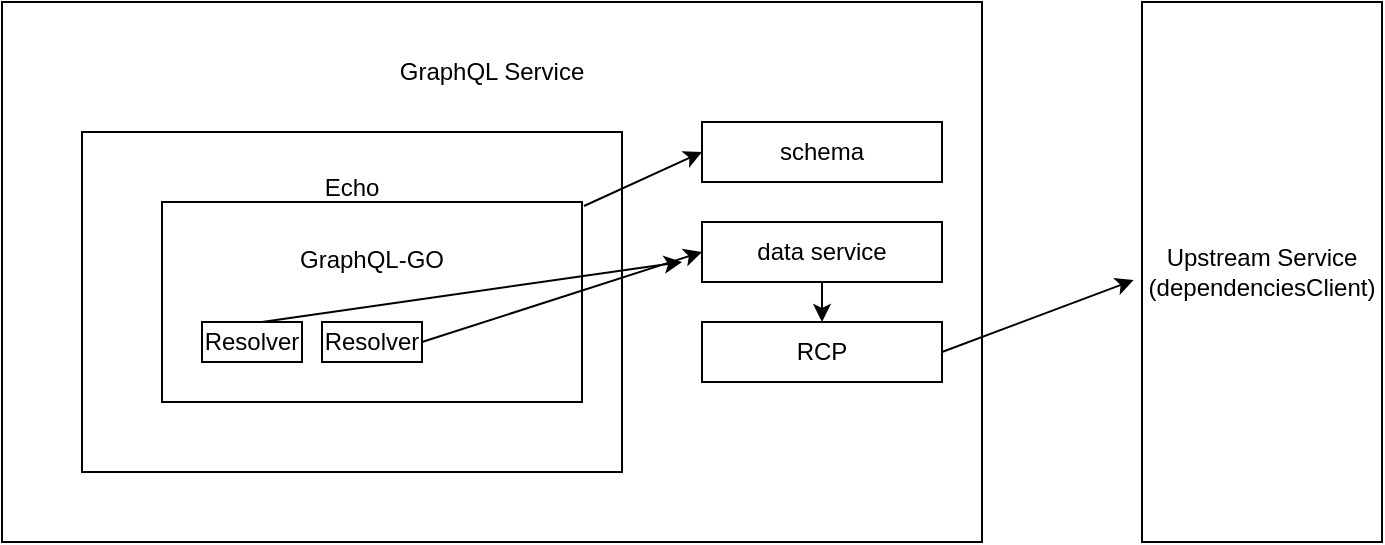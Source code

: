 <mxfile version="22.1.17" type="github">
  <diagram name="Page-1" id="MyoGT9juriXUA3KtjhhK">
    <mxGraphModel dx="989" dy="514" grid="1" gridSize="10" guides="1" tooltips="1" connect="1" arrows="1" fold="1" page="1" pageScale="1" pageWidth="850" pageHeight="1100" math="0" shadow="0">
      <root>
        <mxCell id="0" />
        <mxCell id="1" parent="0" />
        <mxCell id="sg4yOOIQXoIz0adCXrE0-5" value="GraphQL Service&lt;br&gt;&lt;br&gt;&lt;br&gt;&lt;br&gt;&lt;br&gt;&lt;br&gt;&lt;br&gt;&lt;br&gt;&lt;br&gt;&lt;br&gt;&lt;br&gt;&lt;br&gt;&lt;br&gt;&lt;br&gt;&lt;br&gt;" style="rounded=0;whiteSpace=wrap;html=1;" vertex="1" parent="1">
          <mxGeometry x="90" y="180" width="490" height="270" as="geometry" />
        </mxCell>
        <mxCell id="sg4yOOIQXoIz0adCXrE0-1" value="Echo&lt;br&gt;&lt;br&gt;&lt;br&gt;&lt;br&gt;&lt;br&gt;&lt;br&gt;&lt;br&gt;&lt;br&gt;&lt;br&gt;" style="rounded=0;whiteSpace=wrap;html=1;" vertex="1" parent="1">
          <mxGeometry x="130" y="245" width="270" height="170" as="geometry" />
        </mxCell>
        <mxCell id="sg4yOOIQXoIz0adCXrE0-2" value="GraphQL-GO&lt;br&gt;&lt;br&gt;&lt;br&gt;&lt;br&gt;" style="rounded=0;whiteSpace=wrap;html=1;" vertex="1" parent="1">
          <mxGeometry x="170" y="280" width="210" height="100" as="geometry" />
        </mxCell>
        <mxCell id="sg4yOOIQXoIz0adCXrE0-3" value="Resolver" style="rounded=0;whiteSpace=wrap;html=1;" vertex="1" parent="1">
          <mxGeometry x="190" y="340" width="50" height="20" as="geometry" />
        </mxCell>
        <mxCell id="sg4yOOIQXoIz0adCXrE0-4" value="Resolver" style="rounded=0;whiteSpace=wrap;html=1;" vertex="1" parent="1">
          <mxGeometry x="250" y="340" width="50" height="20" as="geometry" />
        </mxCell>
        <mxCell id="sg4yOOIQXoIz0adCXrE0-6" value="schema" style="rounded=0;whiteSpace=wrap;html=1;" vertex="1" parent="1">
          <mxGeometry x="440" y="240" width="120" height="30" as="geometry" />
        </mxCell>
        <mxCell id="sg4yOOIQXoIz0adCXrE0-7" value="data service" style="rounded=0;whiteSpace=wrap;html=1;" vertex="1" parent="1">
          <mxGeometry x="440" y="290" width="120" height="30" as="geometry" />
        </mxCell>
        <mxCell id="sg4yOOIQXoIz0adCXrE0-8" value="RCP" style="rounded=0;whiteSpace=wrap;html=1;" vertex="1" parent="1">
          <mxGeometry x="440" y="340" width="120" height="30" as="geometry" />
        </mxCell>
        <mxCell id="sg4yOOIQXoIz0adCXrE0-9" value="" style="endArrow=classic;html=1;rounded=0;entryX=0;entryY=0.5;entryDx=0;entryDy=0;" edge="1" parent="1" target="sg4yOOIQXoIz0adCXrE0-7">
          <mxGeometry width="50" height="50" relative="1" as="geometry">
            <mxPoint x="300" y="350" as="sourcePoint" />
            <mxPoint x="350" y="300" as="targetPoint" />
          </mxGeometry>
        </mxCell>
        <mxCell id="sg4yOOIQXoIz0adCXrE0-10" value="" style="endArrow=classic;html=1;rounded=0;" edge="1" parent="1">
          <mxGeometry width="50" height="50" relative="1" as="geometry">
            <mxPoint x="220" y="340" as="sourcePoint" />
            <mxPoint x="430" y="310" as="targetPoint" />
          </mxGeometry>
        </mxCell>
        <mxCell id="sg4yOOIQXoIz0adCXrE0-11" value="" style="endArrow=classic;html=1;rounded=0;" edge="1" parent="1" target="sg4yOOIQXoIz0adCXrE0-8">
          <mxGeometry width="50" height="50" relative="1" as="geometry">
            <mxPoint x="500" y="320" as="sourcePoint" />
            <mxPoint x="550" y="270" as="targetPoint" />
          </mxGeometry>
        </mxCell>
        <mxCell id="sg4yOOIQXoIz0adCXrE0-15" value="" style="endArrow=classic;html=1;rounded=0;entryX=0;entryY=0.5;entryDx=0;entryDy=0;" edge="1" parent="1" target="sg4yOOIQXoIz0adCXrE0-6">
          <mxGeometry width="50" height="50" relative="1" as="geometry">
            <mxPoint x="381" y="282" as="sourcePoint" />
            <mxPoint x="431" y="232" as="targetPoint" />
          </mxGeometry>
        </mxCell>
        <mxCell id="sg4yOOIQXoIz0adCXrE0-18" value="Upstream Service&lt;br&gt;(dependenciesClient)" style="rounded=0;whiteSpace=wrap;html=1;" vertex="1" parent="1">
          <mxGeometry x="660" y="180" width="120" height="270" as="geometry" />
        </mxCell>
        <mxCell id="sg4yOOIQXoIz0adCXrE0-19" value="" style="endArrow=classic;html=1;rounded=0;entryX=-0.035;entryY=0.515;entryDx=0;entryDy=0;entryPerimeter=0;" edge="1" parent="1" target="sg4yOOIQXoIz0adCXrE0-18">
          <mxGeometry width="50" height="50" relative="1" as="geometry">
            <mxPoint x="560" y="355" as="sourcePoint" />
            <mxPoint x="650" y="320" as="targetPoint" />
          </mxGeometry>
        </mxCell>
      </root>
    </mxGraphModel>
  </diagram>
</mxfile>
